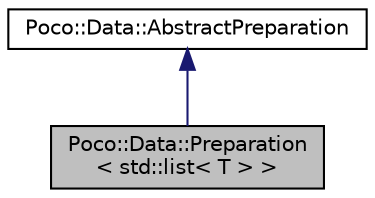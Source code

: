 digraph "Poco::Data::Preparation&lt; std::list&lt; T &gt; &gt;"
{
 // LATEX_PDF_SIZE
  edge [fontname="Helvetica",fontsize="10",labelfontname="Helvetica",labelfontsize="10"];
  node [fontname="Helvetica",fontsize="10",shape=record];
  Node1 [label="Poco::Data::Preparation\l\< std::list\< T \> \>",height=0.2,width=0.4,color="black", fillcolor="grey75", style="filled", fontcolor="black",tooltip=" "];
  Node2 -> Node1 [dir="back",color="midnightblue",fontsize="10",style="solid",fontname="Helvetica"];
  Node2 [label="Poco::Data::AbstractPreparation",height=0.2,width=0.4,color="black", fillcolor="white", style="filled",URL="$classPoco_1_1Data_1_1AbstractPreparation.html",tooltip="Interface for calling the appropriate AbstractPreparator method."];
}
